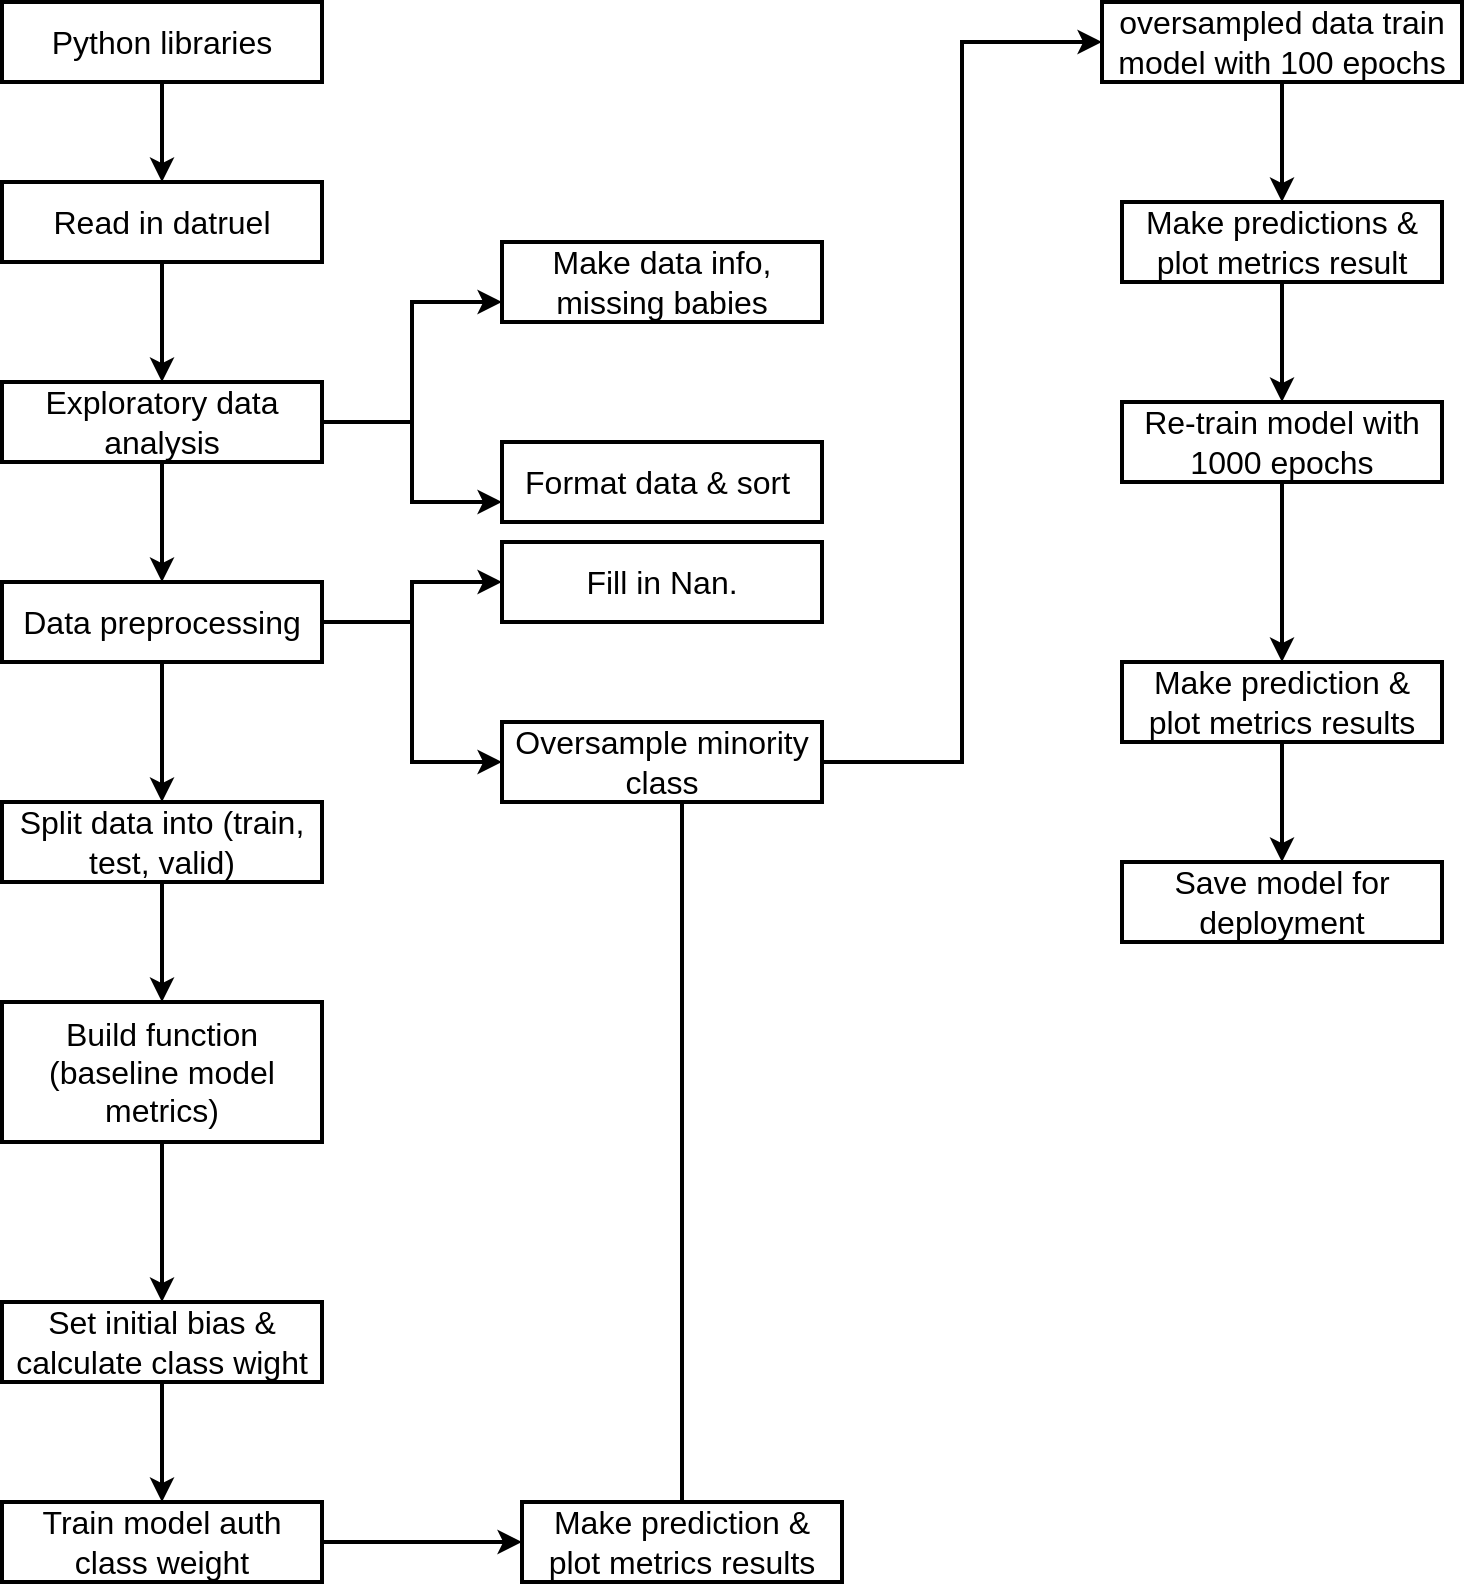 <mxfile version="22.0.8" type="github" pages="2">
  <diagram id="duwe8utRjX5pr_nPRdWv" name="Page-2">
    <mxGraphModel dx="2773" dy="1690" grid="1" gridSize="10" guides="1" tooltips="1" connect="1" arrows="1" fold="1" page="1" pageScale="1" pageWidth="1654" pageHeight="1169" math="0" shadow="0">
      <root>
        <mxCell id="0" />
        <mxCell id="1" parent="0" />
        <mxCell id="RWdVaoSDPrCecyL-yo3--31" value="" style="edgeStyle=orthogonalEdgeStyle;rounded=0;orthogonalLoop=1;jettySize=auto;html=1;arcSize=17;shadow=0;strokeWidth=2;" edge="1" parent="1" source="RWdVaoSDPrCecyL-yo3--1" target="RWdVaoSDPrCecyL-yo3--2">
          <mxGeometry relative="1" as="geometry" />
        </mxCell>
        <mxCell id="RWdVaoSDPrCecyL-yo3--1" value="&lt;font style=&quot;font-size: 16px;&quot;&gt;Python libraries&lt;/font&gt;" style="rounded=0;whiteSpace=wrap;html=1;arcSize=17;shadow=0;strokeWidth=2;" vertex="1" parent="1">
          <mxGeometry x="100" y="100" width="160" height="40" as="geometry" />
        </mxCell>
        <mxCell id="RWdVaoSDPrCecyL-yo3--25" value="" style="edgeStyle=orthogonalEdgeStyle;rounded=0;orthogonalLoop=1;jettySize=auto;html=1;arcSize=17;shadow=0;strokeWidth=2;" edge="1" parent="1" source="RWdVaoSDPrCecyL-yo3--2" target="RWdVaoSDPrCecyL-yo3--3">
          <mxGeometry relative="1" as="geometry" />
        </mxCell>
        <mxCell id="RWdVaoSDPrCecyL-yo3--2" value="&lt;font style=&quot;font-size: 16px;&quot;&gt;Read in datruel&lt;/font&gt;" style="rounded=0;whiteSpace=wrap;html=1;arcSize=17;shadow=0;strokeWidth=2;" vertex="1" parent="1">
          <mxGeometry x="100" y="190" width="160" height="40" as="geometry" />
        </mxCell>
        <mxCell id="RWdVaoSDPrCecyL-yo3--20" style="edgeStyle=orthogonalEdgeStyle;rounded=0;orthogonalLoop=1;jettySize=auto;html=1;entryX=0;entryY=0.75;entryDx=0;entryDy=0;arcSize=17;shadow=0;strokeWidth=2;" edge="1" parent="1" source="RWdVaoSDPrCecyL-yo3--3" target="RWdVaoSDPrCecyL-yo3--19">
          <mxGeometry relative="1" as="geometry" />
        </mxCell>
        <mxCell id="RWdVaoSDPrCecyL-yo3--23" style="edgeStyle=orthogonalEdgeStyle;rounded=0;orthogonalLoop=1;jettySize=auto;html=1;exitX=1;exitY=0.5;exitDx=0;exitDy=0;entryX=0;entryY=0.75;entryDx=0;entryDy=0;arcSize=17;shadow=0;strokeWidth=2;" edge="1" parent="1" source="RWdVaoSDPrCecyL-yo3--3" target="RWdVaoSDPrCecyL-yo3--22">
          <mxGeometry relative="1" as="geometry" />
        </mxCell>
        <mxCell id="RWdVaoSDPrCecyL-yo3--26" value="" style="edgeStyle=orthogonalEdgeStyle;rounded=0;orthogonalLoop=1;jettySize=auto;html=1;arcSize=17;shadow=0;strokeWidth=2;" edge="1" parent="1" source="RWdVaoSDPrCecyL-yo3--3" target="RWdVaoSDPrCecyL-yo3--4">
          <mxGeometry relative="1" as="geometry" />
        </mxCell>
        <mxCell id="RWdVaoSDPrCecyL-yo3--3" value="&lt;font style=&quot;font-size: 16px;&quot;&gt;Exploratory data analysis&lt;/font&gt;" style="rounded=0;whiteSpace=wrap;html=1;arcSize=17;shadow=0;strokeWidth=2;" vertex="1" parent="1">
          <mxGeometry x="100" y="290" width="160" height="40" as="geometry" />
        </mxCell>
        <mxCell id="RWdVaoSDPrCecyL-yo3--15" style="edgeStyle=orthogonalEdgeStyle;rounded=0;orthogonalLoop=1;jettySize=auto;html=1;entryX=0;entryY=0.5;entryDx=0;entryDy=0;arcSize=17;shadow=0;strokeWidth=2;" edge="1" parent="1" source="RWdVaoSDPrCecyL-yo3--4" target="RWdVaoSDPrCecyL-yo3--13">
          <mxGeometry relative="1" as="geometry" />
        </mxCell>
        <mxCell id="RWdVaoSDPrCecyL-yo3--17" style="edgeStyle=orthogonalEdgeStyle;rounded=0;orthogonalLoop=1;jettySize=auto;html=1;exitX=1;exitY=0.5;exitDx=0;exitDy=0;entryX=0;entryY=0.5;entryDx=0;entryDy=0;arcSize=17;shadow=0;strokeWidth=2;" edge="1" parent="1" source="RWdVaoSDPrCecyL-yo3--4" target="RWdVaoSDPrCecyL-yo3--16">
          <mxGeometry relative="1" as="geometry" />
        </mxCell>
        <mxCell id="RWdVaoSDPrCecyL-yo3--27" value="" style="edgeStyle=orthogonalEdgeStyle;rounded=0;orthogonalLoop=1;jettySize=auto;html=1;arcSize=17;shadow=0;strokeWidth=2;" edge="1" parent="1" source="RWdVaoSDPrCecyL-yo3--4" target="RWdVaoSDPrCecyL-yo3--5">
          <mxGeometry relative="1" as="geometry" />
        </mxCell>
        <mxCell id="RWdVaoSDPrCecyL-yo3--4" value="&lt;font style=&quot;font-size: 16px;&quot;&gt;Data preprocessing&lt;/font&gt;" style="rounded=0;whiteSpace=wrap;html=1;arcSize=17;shadow=0;strokeWidth=2;" vertex="1" parent="1">
          <mxGeometry x="100" y="390" width="160" height="40" as="geometry" />
        </mxCell>
        <mxCell id="RWdVaoSDPrCecyL-yo3--28" value="" style="edgeStyle=orthogonalEdgeStyle;rounded=0;orthogonalLoop=1;jettySize=auto;html=1;arcSize=17;shadow=0;strokeWidth=2;" edge="1" parent="1" source="RWdVaoSDPrCecyL-yo3--5" target="RWdVaoSDPrCecyL-yo3--6">
          <mxGeometry relative="1" as="geometry" />
        </mxCell>
        <mxCell id="RWdVaoSDPrCecyL-yo3--5" value="&lt;font style=&quot;font-size: 16px;&quot;&gt;Split data into (train, test, valid)&lt;/font&gt;" style="rounded=0;whiteSpace=wrap;html=1;arcSize=17;shadow=0;strokeWidth=2;" vertex="1" parent="1">
          <mxGeometry x="100" y="500" width="160" height="40" as="geometry" />
        </mxCell>
        <mxCell id="RWdVaoSDPrCecyL-yo3--29" value="" style="edgeStyle=orthogonalEdgeStyle;rounded=0;orthogonalLoop=1;jettySize=auto;html=1;arcSize=17;shadow=0;strokeWidth=2;" edge="1" parent="1" source="RWdVaoSDPrCecyL-yo3--6" target="RWdVaoSDPrCecyL-yo3--9">
          <mxGeometry relative="1" as="geometry" />
        </mxCell>
        <mxCell id="RWdVaoSDPrCecyL-yo3--6" value="&lt;font style=&quot;font-size: 16px;&quot;&gt;Build function (baseline model metrics)&lt;/font&gt;" style="rounded=0;whiteSpace=wrap;html=1;arcSize=17;shadow=0;strokeWidth=2;" vertex="1" parent="1">
          <mxGeometry x="100" y="600" width="160" height="70" as="geometry" />
        </mxCell>
        <mxCell id="RWdVaoSDPrCecyL-yo3--30" value="" style="edgeStyle=orthogonalEdgeStyle;rounded=0;orthogonalLoop=1;jettySize=auto;html=1;arcSize=17;shadow=0;strokeWidth=2;" edge="1" parent="1" source="RWdVaoSDPrCecyL-yo3--9" target="RWdVaoSDPrCecyL-yo3--10">
          <mxGeometry relative="1" as="geometry" />
        </mxCell>
        <mxCell id="RWdVaoSDPrCecyL-yo3--9" value="&lt;font style=&quot;font-size: 16px;&quot;&gt;Set initial bias &amp;amp; calculate class wight&lt;/font&gt;" style="rounded=0;whiteSpace=wrap;html=1;arcSize=17;shadow=0;strokeWidth=2;" vertex="1" parent="1">
          <mxGeometry x="100" y="750" width="160" height="40" as="geometry" />
        </mxCell>
        <mxCell id="RWdVaoSDPrCecyL-yo3--12" value="" style="edgeStyle=orthogonalEdgeStyle;rounded=0;orthogonalLoop=1;jettySize=auto;html=1;arcSize=17;shadow=0;strokeWidth=2;" edge="1" parent="1" source="RWdVaoSDPrCecyL-yo3--10" target="RWdVaoSDPrCecyL-yo3--11">
          <mxGeometry relative="1" as="geometry" />
        </mxCell>
        <mxCell id="RWdVaoSDPrCecyL-yo3--10" value="&lt;font style=&quot;font-size: 16px;&quot;&gt;Train model auth class weight&lt;/font&gt;" style="rounded=0;whiteSpace=wrap;html=1;arcSize=17;shadow=0;strokeWidth=2;" vertex="1" parent="1">
          <mxGeometry x="100" y="850" width="160" height="40" as="geometry" />
        </mxCell>
        <mxCell id="RWdVaoSDPrCecyL-yo3--18" style="edgeStyle=orthogonalEdgeStyle;rounded=0;orthogonalLoop=1;jettySize=auto;html=1;arcSize=17;shadow=0;strokeWidth=2;" edge="1" parent="1" source="RWdVaoSDPrCecyL-yo3--11">
          <mxGeometry relative="1" as="geometry">
            <mxPoint x="440" y="480" as="targetPoint" />
          </mxGeometry>
        </mxCell>
        <mxCell id="RWdVaoSDPrCecyL-yo3--11" value="&lt;font style=&quot;font-size: 16px;&quot;&gt;Make prediction &amp;amp; plot metrics results&lt;/font&gt;" style="rounded=0;whiteSpace=wrap;html=1;arcSize=17;shadow=0;strokeWidth=2;" vertex="1" parent="1">
          <mxGeometry x="360" y="850" width="160" height="40" as="geometry" />
        </mxCell>
        <mxCell id="RWdVaoSDPrCecyL-yo3--13" value="&lt;font style=&quot;font-size: 16px;&quot;&gt;Fill in Nan.&lt;/font&gt;" style="rounded=0;whiteSpace=wrap;html=1;arcSize=17;shadow=0;strokeWidth=2;" vertex="1" parent="1">
          <mxGeometry x="350" y="370" width="160" height="40" as="geometry" />
        </mxCell>
        <mxCell id="RWdVaoSDPrCecyL-yo3--41" style="edgeStyle=orthogonalEdgeStyle;rounded=0;orthogonalLoop=1;jettySize=auto;html=1;entryX=0;entryY=0.5;entryDx=0;entryDy=0;arcSize=17;shadow=0;strokeWidth=2;" edge="1" parent="1" source="RWdVaoSDPrCecyL-yo3--16" target="RWdVaoSDPrCecyL-yo3--32">
          <mxGeometry relative="1" as="geometry" />
        </mxCell>
        <mxCell id="RWdVaoSDPrCecyL-yo3--16" value="&lt;font style=&quot;font-size: 16px;&quot;&gt;Oversample minority class&lt;/font&gt;" style="rounded=0;whiteSpace=wrap;html=1;arcSize=17;shadow=0;strokeWidth=2;" vertex="1" parent="1">
          <mxGeometry x="350" y="460" width="160" height="40" as="geometry" />
        </mxCell>
        <mxCell id="RWdVaoSDPrCecyL-yo3--19" value="&lt;span style=&quot;font-size: 16px;&quot;&gt;Make data info, missing babies&lt;br&gt;&lt;/span&gt;" style="rounded=0;whiteSpace=wrap;html=1;arcSize=17;shadow=0;strokeWidth=2;" vertex="1" parent="1">
          <mxGeometry x="350" y="220" width="160" height="40" as="geometry" />
        </mxCell>
        <mxCell id="RWdVaoSDPrCecyL-yo3--22" value="&lt;span style=&quot;font-size: 16px;&quot;&gt;Format data &amp;amp; sort&amp;nbsp;&lt;br&gt;&lt;/span&gt;" style="rounded=0;whiteSpace=wrap;html=1;arcSize=17;shadow=0;strokeWidth=2;" vertex="1" parent="1">
          <mxGeometry x="350" y="320" width="160" height="40" as="geometry" />
        </mxCell>
        <mxCell id="RWdVaoSDPrCecyL-yo3--37" value="" style="edgeStyle=orthogonalEdgeStyle;rounded=0;orthogonalLoop=1;jettySize=auto;html=1;arcSize=17;shadow=0;strokeWidth=2;" edge="1" parent="1" source="RWdVaoSDPrCecyL-yo3--32" target="RWdVaoSDPrCecyL-yo3--33">
          <mxGeometry relative="1" as="geometry" />
        </mxCell>
        <mxCell id="RWdVaoSDPrCecyL-yo3--32" value="&lt;span style=&quot;font-size: 16px;&quot;&gt;oversampled data train model with 100 epochs&lt;/span&gt;" style="rounded=0;whiteSpace=wrap;html=1;arcSize=17;shadow=0;strokeWidth=2;" vertex="1" parent="1">
          <mxGeometry x="650" y="100" width="180" height="40" as="geometry" />
        </mxCell>
        <mxCell id="RWdVaoSDPrCecyL-yo3--38" value="" style="edgeStyle=orthogonalEdgeStyle;rounded=0;orthogonalLoop=1;jettySize=auto;html=1;arcSize=17;shadow=0;strokeWidth=2;" edge="1" parent="1" source="RWdVaoSDPrCecyL-yo3--33" target="RWdVaoSDPrCecyL-yo3--34">
          <mxGeometry relative="1" as="geometry" />
        </mxCell>
        <mxCell id="RWdVaoSDPrCecyL-yo3--33" value="&lt;span style=&quot;font-size: 16px;&quot;&gt;Make predictions &amp;amp; plot metrics result&lt;/span&gt;" style="rounded=0;whiteSpace=wrap;html=1;arcSize=17;shadow=0;strokeWidth=2;" vertex="1" parent="1">
          <mxGeometry x="660" y="200" width="160" height="40" as="geometry" />
        </mxCell>
        <mxCell id="RWdVaoSDPrCecyL-yo3--39" value="" style="edgeStyle=orthogonalEdgeStyle;rounded=0;orthogonalLoop=1;jettySize=auto;html=1;arcSize=17;shadow=0;strokeWidth=2;" edge="1" parent="1" source="RWdVaoSDPrCecyL-yo3--34" target="RWdVaoSDPrCecyL-yo3--35">
          <mxGeometry relative="1" as="geometry" />
        </mxCell>
        <mxCell id="RWdVaoSDPrCecyL-yo3--34" value="&lt;span style=&quot;font-size: 16px;&quot;&gt;Re-train model with 1000 epochs&lt;/span&gt;" style="rounded=0;whiteSpace=wrap;html=1;arcSize=17;shadow=0;strokeWidth=2;" vertex="1" parent="1">
          <mxGeometry x="660" y="300" width="160" height="40" as="geometry" />
        </mxCell>
        <mxCell id="RWdVaoSDPrCecyL-yo3--40" value="" style="edgeStyle=orthogonalEdgeStyle;rounded=0;orthogonalLoop=1;jettySize=auto;html=1;arcSize=17;shadow=0;strokeWidth=2;" edge="1" parent="1" source="RWdVaoSDPrCecyL-yo3--35" target="RWdVaoSDPrCecyL-yo3--36">
          <mxGeometry relative="1" as="geometry" />
        </mxCell>
        <mxCell id="RWdVaoSDPrCecyL-yo3--35" value="&lt;span style=&quot;font-size: 16px;&quot;&gt;Make prediction &amp;amp; plot metrics results&lt;/span&gt;" style="rounded=0;whiteSpace=wrap;html=1;arcSize=17;shadow=0;strokeWidth=2;" vertex="1" parent="1">
          <mxGeometry x="660" y="430" width="160" height="40" as="geometry" />
        </mxCell>
        <mxCell id="RWdVaoSDPrCecyL-yo3--36" value="&lt;span style=&quot;font-size: 16px;&quot;&gt;Save model for deployment&lt;/span&gt;" style="rounded=0;whiteSpace=wrap;html=1;arcSize=17;shadow=0;strokeWidth=2;" vertex="1" parent="1">
          <mxGeometry x="660" y="530" width="160" height="40" as="geometry" />
        </mxCell>
      </root>
    </mxGraphModel>
  </diagram>
  <diagram name="Page-1" id="74b105a0-9070-1c63-61bc-23e55f88626e">
    <mxGraphModel dx="2773" dy="1690" grid="1" gridSize="10" guides="1" tooltips="1" connect="1" arrows="1" fold="1" page="1" pageScale="1.5" pageWidth="1654" pageHeight="1169" background="none" math="0" shadow="0">
      <root>
        <mxCell id="0" style=";html=1;" />
        <mxCell id="1" style=";html=1;" parent="0" />
        <mxCell id="ezQpKwWz8Qu0smY6V-m6-9" style="edgeStyle=orthogonalEdgeStyle;rounded=0;orthogonalLoop=1;jettySize=auto;html=1;entryX=0;entryY=0.5;entryDx=0;entryDy=0;" edge="1" parent="1" source="ezQpKwWz8Qu0smY6V-m6-4" target="ezQpKwWz8Qu0smY6V-m6-8">
          <mxGeometry relative="1" as="geometry" />
        </mxCell>
        <mxCell id="ezQpKwWz8Qu0smY6V-m6-4" value="&lt;font style=&quot;font-size: 16px;&quot;&gt;Python libraries&lt;/font&gt;" style="rounded=0;whiteSpace=wrap;html=1;" vertex="1" parent="1">
          <mxGeometry x="100" y="100" width="160" height="40" as="geometry" />
        </mxCell>
        <mxCell id="ezQpKwWz8Qu0smY6V-m6-11" style="edgeStyle=orthogonalEdgeStyle;rounded=0;orthogonalLoop=1;jettySize=auto;html=1;entryX=0;entryY=0.5;entryDx=0;entryDy=0;" edge="1" parent="1" source="ezQpKwWz8Qu0smY6V-m6-8" target="ezQpKwWz8Qu0smY6V-m6-10">
          <mxGeometry relative="1" as="geometry" />
        </mxCell>
        <mxCell id="ezQpKwWz8Qu0smY6V-m6-8" value="&lt;font style=&quot;font-size: 16px;&quot;&gt;Python libraries&lt;/font&gt;" style="rounded=0;whiteSpace=wrap;html=1;" vertex="1" parent="1">
          <mxGeometry x="300" y="100" width="160" height="40" as="geometry" />
        </mxCell>
        <mxCell id="ezQpKwWz8Qu0smY6V-m6-13" style="edgeStyle=orthogonalEdgeStyle;rounded=0;orthogonalLoop=1;jettySize=auto;html=1;entryX=0;entryY=0.5;entryDx=0;entryDy=0;" edge="1" parent="1" source="ezQpKwWz8Qu0smY6V-m6-10" target="ezQpKwWz8Qu0smY6V-m6-12">
          <mxGeometry relative="1" as="geometry" />
        </mxCell>
        <mxCell id="ezQpKwWz8Qu0smY6V-m6-37" style="edgeStyle=orthogonalEdgeStyle;rounded=0;orthogonalLoop=1;jettySize=auto;html=1;entryX=0.5;entryY=0;entryDx=0;entryDy=0;" edge="1" parent="1" source="ezQpKwWz8Qu0smY6V-m6-10" target="ezQpKwWz8Qu0smY6V-m6-20">
          <mxGeometry relative="1" as="geometry" />
        </mxCell>
        <mxCell id="ezQpKwWz8Qu0smY6V-m6-38" style="edgeStyle=orthogonalEdgeStyle;rounded=0;orthogonalLoop=1;jettySize=auto;html=1;exitX=0.5;exitY=1;exitDx=0;exitDy=0;" edge="1" parent="1" source="ezQpKwWz8Qu0smY6V-m6-10" target="ezQpKwWz8Qu0smY6V-m6-21">
          <mxGeometry relative="1" as="geometry" />
        </mxCell>
        <mxCell id="ezQpKwWz8Qu0smY6V-m6-10" value="&lt;font style=&quot;font-size: 16px;&quot;&gt;Exploratory data analysis&lt;/font&gt;" style="rounded=0;whiteSpace=wrap;html=1;" vertex="1" parent="1">
          <mxGeometry x="530" y="100" width="160" height="40" as="geometry" />
        </mxCell>
        <mxCell id="ezQpKwWz8Qu0smY6V-m6-30" value="" style="edgeStyle=orthogonalEdgeStyle;rounded=0;orthogonalLoop=1;jettySize=auto;html=1;" edge="1" parent="1" source="ezQpKwWz8Qu0smY6V-m6-12" target="ezQpKwWz8Qu0smY6V-m6-14">
          <mxGeometry relative="1" as="geometry" />
        </mxCell>
        <mxCell id="ezQpKwWz8Qu0smY6V-m6-35" style="edgeStyle=orthogonalEdgeStyle;rounded=0;orthogonalLoop=1;jettySize=auto;html=1;exitX=0.5;exitY=1;exitDx=0;exitDy=0;" edge="1" parent="1" source="ezQpKwWz8Qu0smY6V-m6-12" target="ezQpKwWz8Qu0smY6V-m6-15">
          <mxGeometry relative="1" as="geometry" />
        </mxCell>
        <mxCell id="ezQpKwWz8Qu0smY6V-m6-55" style="edgeStyle=orthogonalEdgeStyle;rounded=0;orthogonalLoop=1;jettySize=auto;html=1;entryX=0.5;entryY=0;entryDx=0;entryDy=0;" edge="1" parent="1" source="ezQpKwWz8Qu0smY6V-m6-12" target="ezQpKwWz8Qu0smY6V-m6-40">
          <mxGeometry relative="1" as="geometry">
            <Array as="points">
              <mxPoint x="1210" y="120" />
              <mxPoint x="1210" y="310" />
              <mxPoint x="170" y="310" />
            </Array>
          </mxGeometry>
        </mxCell>
        <mxCell id="ezQpKwWz8Qu0smY6V-m6-12" value="&lt;font style=&quot;font-size: 16px;&quot;&gt;Data preprocessing&lt;/font&gt;" style="rounded=0;whiteSpace=wrap;html=1;" vertex="1" parent="1">
          <mxGeometry x="860" y="100" width="160" height="40" as="geometry" />
        </mxCell>
        <mxCell id="ezQpKwWz8Qu0smY6V-m6-14" value="&lt;font style=&quot;font-size: 16px;&quot;&gt;Handle missing values&lt;/font&gt;" style="rounded=0;whiteSpace=wrap;html=1;" vertex="1" parent="1">
          <mxGeometry x="810" y="240" width="160" height="40" as="geometry" />
        </mxCell>
        <mxCell id="ezQpKwWz8Qu0smY6V-m6-56" style="edgeStyle=orthogonalEdgeStyle;rounded=0;orthogonalLoop=1;jettySize=auto;html=1;" edge="1" parent="1" source="ezQpKwWz8Qu0smY6V-m6-15" target="ezQpKwWz8Qu0smY6V-m6-41">
          <mxGeometry relative="1" as="geometry">
            <Array as="points">
              <mxPoint x="1100" y="400" />
              <mxPoint x="170" y="400" />
            </Array>
          </mxGeometry>
        </mxCell>
        <mxCell id="ezQpKwWz8Qu0smY6V-m6-15" value="&lt;font style=&quot;font-size: 16px;&quot;&gt;Oversample (X, Y)&lt;/font&gt;" style="rounded=0;whiteSpace=wrap;html=1;" vertex="1" parent="1">
          <mxGeometry x="1003" y="240" width="160" height="40" as="geometry" />
        </mxCell>
        <mxCell id="ezQpKwWz8Qu0smY6V-m6-19" value="&lt;span style=&quot;font-size: 16px;&quot;&gt;Pre-format date and sort&lt;/span&gt;" style="rounded=0;whiteSpace=wrap;html=1;" vertex="1" parent="1">
          <mxGeometry x="250" y="240" width="160" height="40" as="geometry" />
        </mxCell>
        <mxCell id="ezQpKwWz8Qu0smY6V-m6-20" value="&lt;span style=&quot;font-size: 16px;&quot;&gt;Check unique of target&lt;/span&gt;" style="rounded=0;whiteSpace=wrap;html=1;" vertex="1" parent="1">
          <mxGeometry x="450" y="240" width="160" height="40" as="geometry" />
        </mxCell>
        <mxCell id="ezQpKwWz8Qu0smY6V-m6-21" value="&lt;span style=&quot;font-size: 16px;&quot;&gt;Check missing values&lt;/span&gt;" style="rounded=0;whiteSpace=wrap;html=1;" vertex="1" parent="1">
          <mxGeometry x="630" y="240" width="160" height="40" as="geometry" />
        </mxCell>
        <mxCell id="ezQpKwWz8Qu0smY6V-m6-39" style="edgeStyle=orthogonalEdgeStyle;rounded=0;orthogonalLoop=1;jettySize=auto;html=1;exitX=0.5;exitY=1;exitDx=0;exitDy=0;entryX=0.553;entryY=0.033;entryDx=0;entryDy=0;entryPerimeter=0;" edge="1" parent="1" source="ezQpKwWz8Qu0smY6V-m6-10" target="ezQpKwWz8Qu0smY6V-m6-19">
          <mxGeometry relative="1" as="geometry" />
        </mxCell>
        <mxCell id="ezQpKwWz8Qu0smY6V-m6-40" value="&lt;span style=&quot;font-size: 16px;&quot;&gt;Split data (X, Y)&lt;/span&gt;" style="rounded=0;whiteSpace=wrap;html=1;" vertex="1" parent="1">
          <mxGeometry x="90" y="340" width="160" height="40" as="geometry" />
        </mxCell>
        <mxCell id="ezQpKwWz8Qu0smY6V-m6-58" style="edgeStyle=orthogonalEdgeStyle;rounded=0;orthogonalLoop=1;jettySize=auto;html=1;entryX=0;entryY=0.5;entryDx=0;entryDy=0;" edge="1" parent="1" source="ezQpKwWz8Qu0smY6V-m6-41" target="ezQpKwWz8Qu0smY6V-m6-42">
          <mxGeometry relative="1" as="geometry" />
        </mxCell>
        <mxCell id="ezQpKwWz8Qu0smY6V-m6-41" value="&lt;span style=&quot;font-size: 16px;&quot;&gt;Split oversampled data (train,test)&lt;/span&gt;" style="rounded=0;whiteSpace=wrap;html=1;" vertex="1" parent="1">
          <mxGeometry x="90" y="420" width="160" height="40" as="geometry" />
        </mxCell>
        <mxCell id="ezQpKwWz8Qu0smY6V-m6-60" value="" style="edgeStyle=orthogonalEdgeStyle;rounded=0;orthogonalLoop=1;jettySize=auto;html=1;" edge="1" parent="1" source="ezQpKwWz8Qu0smY6V-m6-42" target="ezQpKwWz8Qu0smY6V-m6-43">
          <mxGeometry relative="1" as="geometry" />
        </mxCell>
        <mxCell id="ezQpKwWz8Qu0smY6V-m6-42" value="&lt;span style=&quot;font-size: 16px;&quot;&gt;Expand dims of train, test&lt;/span&gt;" style="rounded=0;whiteSpace=wrap;html=1;" vertex="1" parent="1">
          <mxGeometry x="300" y="420" width="160" height="40" as="geometry" />
        </mxCell>
        <mxCell id="ezQpKwWz8Qu0smY6V-m6-61" value="" style="edgeStyle=orthogonalEdgeStyle;rounded=0;orthogonalLoop=1;jettySize=auto;html=1;" edge="1" parent="1" source="ezQpKwWz8Qu0smY6V-m6-43" target="ezQpKwWz8Qu0smY6V-m6-44">
          <mxGeometry relative="1" as="geometry" />
        </mxCell>
        <mxCell id="ezQpKwWz8Qu0smY6V-m6-43" value="&lt;span style=&quot;font-size: 16px;&quot;&gt;Build &amp;amp;train CNN model&lt;/span&gt;" style="rounded=0;whiteSpace=wrap;html=1;" vertex="1" parent="1">
          <mxGeometry x="510" y="420" width="160" height="40" as="geometry" />
        </mxCell>
        <mxCell id="ezQpKwWz8Qu0smY6V-m6-62" value="" style="edgeStyle=orthogonalEdgeStyle;rounded=0;orthogonalLoop=1;jettySize=auto;html=1;" edge="1" parent="1" source="ezQpKwWz8Qu0smY6V-m6-44" target="ezQpKwWz8Qu0smY6V-m6-45">
          <mxGeometry relative="1" as="geometry" />
        </mxCell>
        <mxCell id="ezQpKwWz8Qu0smY6V-m6-44" value="&lt;span style=&quot;font-size: 16px;&quot;&gt;Make prediction and evaluation&lt;/span&gt;" style="rounded=0;whiteSpace=wrap;html=1;" vertex="1" parent="1">
          <mxGeometry x="720" y="420" width="160" height="40" as="geometry" />
        </mxCell>
        <mxCell id="ezQpKwWz8Qu0smY6V-m6-63" style="edgeStyle=orthogonalEdgeStyle;rounded=0;orthogonalLoop=1;jettySize=auto;html=1;entryX=0.5;entryY=0;entryDx=0;entryDy=0;exitX=0.5;exitY=1;exitDx=0;exitDy=0;" edge="1" parent="1" source="ezQpKwWz8Qu0smY6V-m6-46" target="ezQpKwWz8Qu0smY6V-m6-47">
          <mxGeometry relative="1" as="geometry">
            <Array as="points">
              <mxPoint x="1245" y="490" />
              <mxPoint x="170" y="490" />
            </Array>
          </mxGeometry>
        </mxCell>
        <mxCell id="ezQpKwWz8Qu0smY6V-m6-68" value="" style="edgeStyle=orthogonalEdgeStyle;rounded=0;orthogonalLoop=1;jettySize=auto;html=1;" edge="1" parent="1" source="ezQpKwWz8Qu0smY6V-m6-45" target="ezQpKwWz8Qu0smY6V-m6-46">
          <mxGeometry relative="1" as="geometry" />
        </mxCell>
        <mxCell id="ezQpKwWz8Qu0smY6V-m6-45" value="&lt;span style=&quot;font-size: 16px;&quot;&gt;Feature extraction from CNN layers for RF model&lt;/span&gt;" style="rounded=0;whiteSpace=wrap;html=1;" vertex="1" parent="1">
          <mxGeometry x="920" y="420" width="200" height="40" as="geometry" />
        </mxCell>
        <mxCell id="ezQpKwWz8Qu0smY6V-m6-46" value="&lt;span style=&quot;font-size: 16px;&quot;&gt;Instantiate &amp;amp; train RF&lt;/span&gt;" style="rounded=0;whiteSpace=wrap;html=1;" vertex="1" parent="1">
          <mxGeometry x="1170" y="420" width="150" height="40" as="geometry" />
        </mxCell>
        <mxCell id="ezQpKwWz8Qu0smY6V-m6-64" value="" style="edgeStyle=orthogonalEdgeStyle;rounded=0;orthogonalLoop=1;jettySize=auto;html=1;" edge="1" parent="1" source="ezQpKwWz8Qu0smY6V-m6-47" target="ezQpKwWz8Qu0smY6V-m6-48">
          <mxGeometry relative="1" as="geometry" />
        </mxCell>
        <mxCell id="ezQpKwWz8Qu0smY6V-m6-47" value="&lt;span style=&quot;font-size: 16px;&quot;&gt;Make pred and evaluation&lt;/span&gt;" style="rounded=0;whiteSpace=wrap;html=1;" vertex="1" parent="1">
          <mxGeometry x="90" y="520" width="160" height="40" as="geometry" />
        </mxCell>
        <mxCell id="ezQpKwWz8Qu0smY6V-m6-65" value="" style="edgeStyle=orthogonalEdgeStyle;rounded=0;orthogonalLoop=1;jettySize=auto;html=1;" edge="1" parent="1" source="ezQpKwWz8Qu0smY6V-m6-48" target="ezQpKwWz8Qu0smY6V-m6-49">
          <mxGeometry relative="1" as="geometry" />
        </mxCell>
        <mxCell id="ezQpKwWz8Qu0smY6V-m6-48" value="&lt;span style=&quot;font-size: 16px;&quot;&gt;Infuse CNN prediction into RF as input&lt;/span&gt;" style="rounded=0;whiteSpace=wrap;html=1;" vertex="1" parent="1">
          <mxGeometry x="300" y="520" width="160" height="40" as="geometry" />
        </mxCell>
        <mxCell id="ezQpKwWz8Qu0smY6V-m6-66" value="" style="edgeStyle=orthogonalEdgeStyle;rounded=0;orthogonalLoop=1;jettySize=auto;html=1;" edge="1" parent="1" source="ezQpKwWz8Qu0smY6V-m6-49" target="ezQpKwWz8Qu0smY6V-m6-50">
          <mxGeometry relative="1" as="geometry" />
        </mxCell>
        <mxCell id="ezQpKwWz8Qu0smY6V-m6-49" value="&lt;span style=&quot;font-size: 16px;&quot;&gt;Evaluate hybrid CNN-RF model&lt;/span&gt;" style="rounded=0;whiteSpace=wrap;html=1;" vertex="1" parent="1">
          <mxGeometry x="500" y="520" width="160" height="40" as="geometry" />
        </mxCell>
        <mxCell id="ezQpKwWz8Qu0smY6V-m6-50" value="&lt;span style=&quot;font-size: 16px;&quot;&gt;Save model for deployment&lt;/span&gt;" style="rounded=0;whiteSpace=wrap;html=1;" vertex="1" parent="1">
          <mxGeometry x="720" y="520" width="160" height="40" as="geometry" />
        </mxCell>
        <mxCell id="ezQpKwWz8Qu0smY6V-m6-54" style="edgeStyle=orthogonalEdgeStyle;rounded=0;orthogonalLoop=1;jettySize=auto;html=1;entryX=0.356;entryY=1;entryDx=0;entryDy=0;entryPerimeter=0;" edge="1" parent="1" source="ezQpKwWz8Qu0smY6V-m6-40" target="ezQpKwWz8Qu0smY6V-m6-15">
          <mxGeometry relative="1" as="geometry" />
        </mxCell>
      </root>
    </mxGraphModel>
  </diagram>
</mxfile>
